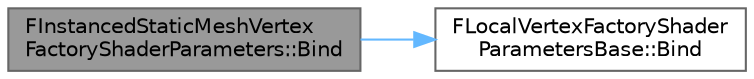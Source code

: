digraph "FInstancedStaticMeshVertexFactoryShaderParameters::Bind"
{
 // INTERACTIVE_SVG=YES
 // LATEX_PDF_SIZE
  bgcolor="transparent";
  edge [fontname=Helvetica,fontsize=10,labelfontname=Helvetica,labelfontsize=10];
  node [fontname=Helvetica,fontsize=10,shape=box,height=0.2,width=0.4];
  rankdir="LR";
  Node1 [id="Node000001",label="FInstancedStaticMeshVertex\lFactoryShaderParameters::Bind",height=0.2,width=0.4,color="gray40", fillcolor="grey60", style="filled", fontcolor="black",tooltip=" "];
  Node1 -> Node2 [id="edge1_Node000001_Node000002",color="steelblue1",style="solid",tooltip=" "];
  Node2 [id="Node000002",label="FLocalVertexFactoryShader\lParametersBase::Bind",height=0.2,width=0.4,color="grey40", fillcolor="white", style="filled",URL="$d1/d9a/classFLocalVertexFactoryShaderParametersBase.html#abfb621a480b8cf937bb19592841d9380",tooltip=" "];
}
